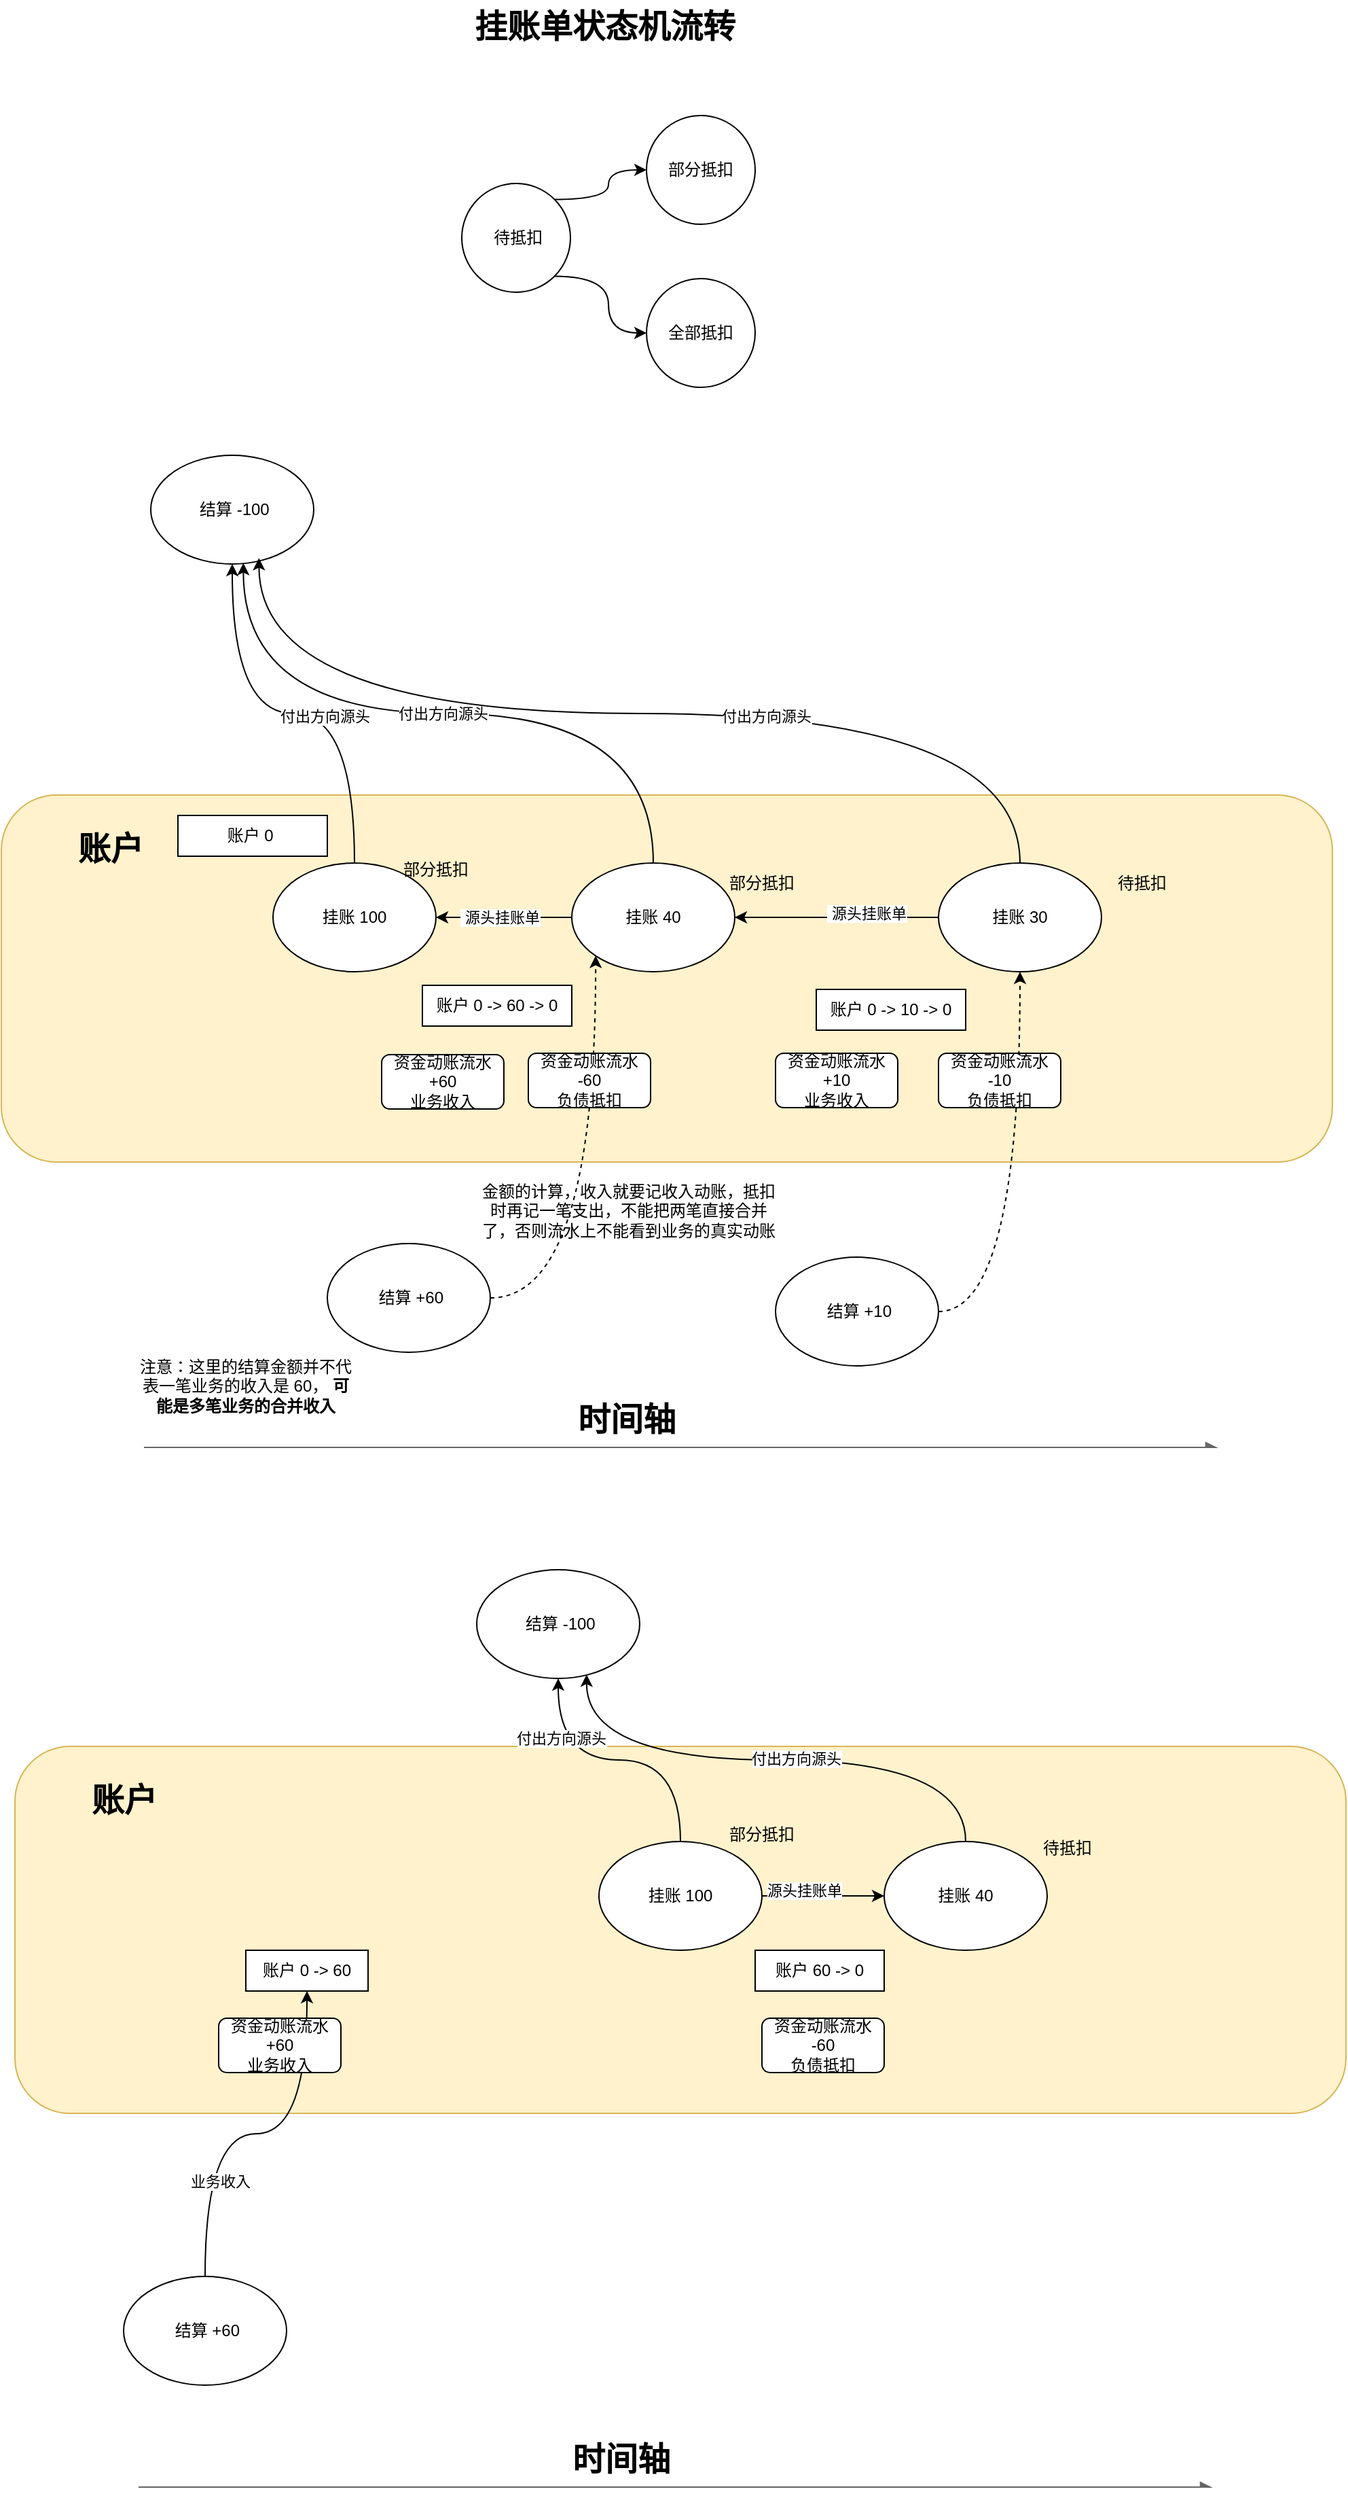 <mxfile version="24.7.17">
  <diagram name="Page-1" id="FDmgkn_FgRSuvjDNVWWI">
    <mxGraphModel dx="211" dy="3405" grid="1" gridSize="10" guides="1" tooltips="1" connect="1" arrows="1" fold="1" page="1" pageScale="1" pageWidth="827" pageHeight="1169" math="0" shadow="0">
      <root>
        <mxCell id="0" />
        <mxCell id="1" parent="0" />
        <mxCell id="SOMYrXpBg_lJUjriWc2L-1" value="" style="rounded=1;whiteSpace=wrap;html=1;fillColor=#fff2cc;strokeColor=#d6b656;" parent="1" vertex="1">
          <mxGeometry x="2160" y="-620" width="980" height="270" as="geometry" />
        </mxCell>
        <mxCell id="SOMYrXpBg_lJUjriWc2L-2" style="edgeStyle=orthogonalEdgeStyle;rounded=0;orthogonalLoop=1;jettySize=auto;html=1;exitX=0.5;exitY=0;exitDx=0;exitDy=0;entryX=0.5;entryY=1;entryDx=0;entryDy=0;curved=1;" parent="1" source="SOMYrXpBg_lJUjriWc2L-4" target="SOMYrXpBg_lJUjriWc2L-5" edge="1">
          <mxGeometry relative="1" as="geometry" />
        </mxCell>
        <mxCell id="SOMYrXpBg_lJUjriWc2L-3" value="付出方向源头" style="edgeLabel;html=1;align=center;verticalAlign=middle;resizable=0;points=[];" parent="SOMYrXpBg_lJUjriWc2L-2" vertex="1" connectable="0">
          <mxGeometry x="-0.146" y="2" relative="1" as="geometry">
            <mxPoint as="offset" />
          </mxGeometry>
        </mxCell>
        <mxCell id="SOMYrXpBg_lJUjriWc2L-4" value="挂账 100" style="ellipse;whiteSpace=wrap;html=1;" parent="1" vertex="1">
          <mxGeometry x="2360" y="-570" width="120" height="80" as="geometry" />
        </mxCell>
        <mxCell id="SOMYrXpBg_lJUjriWc2L-5" value="&amp;nbsp;结算 -100" style="ellipse;whiteSpace=wrap;html=1;" parent="1" vertex="1">
          <mxGeometry x="2270" y="-870" width="120" height="80" as="geometry" />
        </mxCell>
        <mxCell id="SOMYrXpBg_lJUjriWc2L-6" style="edgeStyle=orthogonalEdgeStyle;rounded=0;orthogonalLoop=1;jettySize=auto;html=1;exitX=1;exitY=0.5;exitDx=0;exitDy=0;entryX=0;entryY=1;entryDx=0;entryDy=0;curved=1;dashed=1;" parent="1" source="SOMYrXpBg_lJUjriWc2L-7" target="SOMYrXpBg_lJUjriWc2L-12" edge="1">
          <mxGeometry relative="1" as="geometry" />
        </mxCell>
        <mxCell id="SOMYrXpBg_lJUjriWc2L-7" value="&amp;nbsp;结算 +60" style="ellipse;whiteSpace=wrap;html=1;" parent="1" vertex="1">
          <mxGeometry x="2400" y="-290" width="120" height="80" as="geometry" />
        </mxCell>
        <mxCell id="SOMYrXpBg_lJUjriWc2L-8" style="edgeStyle=orthogonalEdgeStyle;rounded=0;orthogonalLoop=1;jettySize=auto;html=1;exitX=0;exitY=0.5;exitDx=0;exitDy=0;entryX=1;entryY=0.5;entryDx=0;entryDy=0;" parent="1" source="SOMYrXpBg_lJUjriWc2L-12" target="SOMYrXpBg_lJUjriWc2L-4" edge="1">
          <mxGeometry relative="1" as="geometry" />
        </mxCell>
        <mxCell id="SOMYrXpBg_lJUjriWc2L-9" value="&amp;nbsp;源头挂账单" style="edgeLabel;html=1;align=center;verticalAlign=middle;resizable=0;points=[];" parent="SOMYrXpBg_lJUjriWc2L-8" vertex="1" connectable="0">
          <mxGeometry x="0.09" relative="1" as="geometry">
            <mxPoint x="1" as="offset" />
          </mxGeometry>
        </mxCell>
        <mxCell id="SOMYrXpBg_lJUjriWc2L-10" style="edgeStyle=orthogonalEdgeStyle;rounded=0;orthogonalLoop=1;jettySize=auto;html=1;exitX=0.5;exitY=0;exitDx=0;exitDy=0;entryX=0.568;entryY=0.991;entryDx=0;entryDy=0;curved=1;entryPerimeter=0;" parent="1" source="SOMYrXpBg_lJUjriWc2L-12" target="SOMYrXpBg_lJUjriWc2L-5" edge="1">
          <mxGeometry relative="1" as="geometry" />
        </mxCell>
        <mxCell id="SOMYrXpBg_lJUjriWc2L-11" value="付出方向源头" style="edgeLabel;html=1;align=center;verticalAlign=middle;resizable=0;points=[];" parent="SOMYrXpBg_lJUjriWc2L-10" vertex="1" connectable="0">
          <mxGeometry x="0.157" y="-2" relative="1" as="geometry">
            <mxPoint x="37" y="2" as="offset" />
          </mxGeometry>
        </mxCell>
        <mxCell id="SOMYrXpBg_lJUjriWc2L-12" value="挂账 40" style="ellipse;whiteSpace=wrap;html=1;" parent="1" vertex="1">
          <mxGeometry x="2580" y="-570" width="120" height="80" as="geometry" />
        </mxCell>
        <mxCell id="SOMYrXpBg_lJUjriWc2L-13" value="" style="endArrow=async;html=1;rounded=0;fillColor=#f5f5f5;strokeColor=#666666;endFill=1;" parent="1" edge="1">
          <mxGeometry width="50" height="50" relative="1" as="geometry">
            <mxPoint x="2265" y="-140" as="sourcePoint" />
            <mxPoint x="3055" y="-140" as="targetPoint" />
          </mxGeometry>
        </mxCell>
        <mxCell id="SOMYrXpBg_lJUjriWc2L-14" value="时间轴" style="text;strokeColor=none;fillColor=none;html=1;fontSize=24;fontStyle=1;verticalAlign=middle;align=center;" parent="1" vertex="1">
          <mxGeometry x="2570" y="-180" width="100" height="40" as="geometry" />
        </mxCell>
        <mxCell id="SOMYrXpBg_lJUjriWc2L-15" style="edgeStyle=orthogonalEdgeStyle;rounded=0;orthogonalLoop=1;jettySize=auto;html=1;exitX=1;exitY=0.5;exitDx=0;exitDy=0;entryX=0.5;entryY=1;entryDx=0;entryDy=0;curved=1;dashed=1;" parent="1" source="SOMYrXpBg_lJUjriWc2L-16" target="SOMYrXpBg_lJUjriWc2L-21" edge="1">
          <mxGeometry relative="1" as="geometry" />
        </mxCell>
        <mxCell id="SOMYrXpBg_lJUjriWc2L-16" value="&amp;nbsp;结算 +10" style="ellipse;whiteSpace=wrap;html=1;" parent="1" vertex="1">
          <mxGeometry x="2730" y="-280" width="120" height="80" as="geometry" />
        </mxCell>
        <mxCell id="SOMYrXpBg_lJUjriWc2L-17" value="部分抵扣" style="text;html=1;align=center;verticalAlign=middle;whiteSpace=wrap;rounded=0;" parent="1" vertex="1">
          <mxGeometry x="2450" y="-580" width="60" height="30" as="geometry" />
        </mxCell>
        <mxCell id="SOMYrXpBg_lJUjriWc2L-18" value="部分抵扣" style="text;html=1;align=center;verticalAlign=middle;whiteSpace=wrap;rounded=0;" parent="1" vertex="1">
          <mxGeometry x="2690" y="-570" width="60" height="30" as="geometry" />
        </mxCell>
        <mxCell id="SOMYrXpBg_lJUjriWc2L-19" style="edgeStyle=orthogonalEdgeStyle;rounded=0;orthogonalLoop=1;jettySize=auto;html=1;exitX=0;exitY=0.5;exitDx=0;exitDy=0;entryX=1;entryY=0.5;entryDx=0;entryDy=0;" parent="1" source="SOMYrXpBg_lJUjriWc2L-21" target="SOMYrXpBg_lJUjriWc2L-12" edge="1">
          <mxGeometry relative="1" as="geometry" />
        </mxCell>
        <mxCell id="SOMYrXpBg_lJUjriWc2L-20" value="&amp;nbsp;源头挂账单" style="edgeLabel;html=1;align=center;verticalAlign=middle;resizable=0;points=[];" parent="SOMYrXpBg_lJUjriWc2L-19" vertex="1" connectable="0">
          <mxGeometry x="-0.273" y="-3" relative="1" as="geometry">
            <mxPoint x="1" as="offset" />
          </mxGeometry>
        </mxCell>
        <mxCell id="SOMYrXpBg_lJUjriWc2L-21" value="挂账 30" style="ellipse;whiteSpace=wrap;html=1;" parent="1" vertex="1">
          <mxGeometry x="2850" y="-570" width="120" height="80" as="geometry" />
        </mxCell>
        <mxCell id="SOMYrXpBg_lJUjriWc2L-22" value="待抵扣" style="text;html=1;align=center;verticalAlign=middle;whiteSpace=wrap;rounded=0;" parent="1" vertex="1">
          <mxGeometry x="2970" y="-570" width="60" height="30" as="geometry" />
        </mxCell>
        <mxCell id="SOMYrXpBg_lJUjriWc2L-23" value="资金动账流水&lt;div&gt;+60&lt;/div&gt;&lt;div&gt;业务收入&lt;/div&gt;" style="rounded=1;whiteSpace=wrap;html=1;" parent="1" vertex="1">
          <mxGeometry x="2440" y="-429" width="90" height="40" as="geometry" />
        </mxCell>
        <mxCell id="SOMYrXpBg_lJUjriWc2L-24" value="资金动账流水&lt;div&gt;-60&lt;/div&gt;&lt;div&gt;负债抵扣&lt;/div&gt;" style="rounded=1;whiteSpace=wrap;html=1;" parent="1" vertex="1">
          <mxGeometry x="2548" y="-430" width="90" height="40" as="geometry" />
        </mxCell>
        <mxCell id="SOMYrXpBg_lJUjriWc2L-25" value="资金动账流水&lt;div&gt;+10&lt;/div&gt;&lt;div&gt;业务收入&lt;/div&gt;" style="rounded=1;whiteSpace=wrap;html=1;" parent="1" vertex="1">
          <mxGeometry x="2730" y="-430" width="90" height="40" as="geometry" />
        </mxCell>
        <mxCell id="SOMYrXpBg_lJUjriWc2L-26" value="资金动账流水&lt;div&gt;-10&lt;/div&gt;&lt;div&gt;负债抵扣&lt;/div&gt;" style="rounded=1;whiteSpace=wrap;html=1;" parent="1" vertex="1">
          <mxGeometry x="2850" y="-430" width="90" height="40" as="geometry" />
        </mxCell>
        <mxCell id="SOMYrXpBg_lJUjriWc2L-27" style="edgeStyle=orthogonalEdgeStyle;rounded=0;orthogonalLoop=1;jettySize=auto;html=1;exitX=1;exitY=0;exitDx=0;exitDy=0;entryX=0;entryY=0.5;entryDx=0;entryDy=0;curved=1;" parent="1" source="SOMYrXpBg_lJUjriWc2L-29" target="SOMYrXpBg_lJUjriWc2L-30" edge="1">
          <mxGeometry relative="1" as="geometry" />
        </mxCell>
        <mxCell id="SOMYrXpBg_lJUjriWc2L-28" style="edgeStyle=orthogonalEdgeStyle;rounded=0;orthogonalLoop=1;jettySize=auto;html=1;exitX=1;exitY=1;exitDx=0;exitDy=0;entryX=0;entryY=0.5;entryDx=0;entryDy=0;curved=1;" parent="1" source="SOMYrXpBg_lJUjriWc2L-29" target="SOMYrXpBg_lJUjriWc2L-31" edge="1">
          <mxGeometry relative="1" as="geometry" />
        </mxCell>
        <mxCell id="SOMYrXpBg_lJUjriWc2L-29" value="&amp;nbsp;待抵扣" style="ellipse;whiteSpace=wrap;html=1;aspect=fixed;" parent="1" vertex="1">
          <mxGeometry x="2499" y="-1070" width="80" height="80" as="geometry" />
        </mxCell>
        <mxCell id="SOMYrXpBg_lJUjriWc2L-30" value="部分抵扣" style="ellipse;whiteSpace=wrap;html=1;aspect=fixed;" parent="1" vertex="1">
          <mxGeometry x="2635" y="-1120" width="80" height="80" as="geometry" />
        </mxCell>
        <mxCell id="SOMYrXpBg_lJUjriWc2L-31" value="全部抵扣" style="ellipse;whiteSpace=wrap;html=1;aspect=fixed;" parent="1" vertex="1">
          <mxGeometry x="2635" y="-1000" width="80" height="80" as="geometry" />
        </mxCell>
        <mxCell id="SOMYrXpBg_lJUjriWc2L-32" value="挂账单状态机流转" style="text;strokeColor=none;fillColor=none;html=1;fontSize=24;fontStyle=1;verticalAlign=middle;align=center;" parent="1" vertex="1">
          <mxGeometry x="2554" y="-1205" width="100" height="40" as="geometry" />
        </mxCell>
        <mxCell id="SOMYrXpBg_lJUjriWc2L-33" value="账户" style="text;strokeColor=none;fillColor=none;html=1;fontSize=24;fontStyle=1;verticalAlign=middle;align=center;" parent="1" vertex="1">
          <mxGeometry x="2190" y="-600" width="100" height="40" as="geometry" />
        </mxCell>
        <mxCell id="SOMYrXpBg_lJUjriWc2L-34" style="edgeStyle=orthogonalEdgeStyle;rounded=0;orthogonalLoop=1;jettySize=auto;html=1;exitX=0.5;exitY=0;exitDx=0;exitDy=0;entryX=0.664;entryY=0.946;entryDx=0;entryDy=0;entryPerimeter=0;curved=1;" parent="1" source="SOMYrXpBg_lJUjriWc2L-21" target="SOMYrXpBg_lJUjriWc2L-5" edge="1">
          <mxGeometry relative="1" as="geometry" />
        </mxCell>
        <mxCell id="SOMYrXpBg_lJUjriWc2L-35" value="付出方向源头" style="edgeLabel;html=1;align=center;verticalAlign=middle;resizable=0;points=[];" parent="SOMYrXpBg_lJUjriWc2L-34" vertex="1" connectable="0">
          <mxGeometry x="-0.243" y="2" relative="1" as="geometry">
            <mxPoint as="offset" />
          </mxGeometry>
        </mxCell>
        <mxCell id="SOMYrXpBg_lJUjriWc2L-36" value="" style="rounded=1;whiteSpace=wrap;html=1;fillColor=#fff2cc;strokeColor=#d6b656;" parent="1" vertex="1">
          <mxGeometry x="2170" y="80" width="980" height="270" as="geometry" />
        </mxCell>
        <mxCell id="SOMYrXpBg_lJUjriWc2L-37" value="账户" style="text;strokeColor=none;fillColor=none;html=1;fontSize=24;fontStyle=1;verticalAlign=middle;align=center;" parent="1" vertex="1">
          <mxGeometry x="2200" y="100" width="100" height="40" as="geometry" />
        </mxCell>
        <mxCell id="SOMYrXpBg_lJUjriWc2L-38" style="edgeStyle=orthogonalEdgeStyle;rounded=0;orthogonalLoop=1;jettySize=auto;html=1;exitX=0.5;exitY=0;exitDx=0;exitDy=0;entryX=0.5;entryY=1;entryDx=0;entryDy=0;curved=1;" parent="1" source="SOMYrXpBg_lJUjriWc2L-40" target="SOMYrXpBg_lJUjriWc2L-41" edge="1">
          <mxGeometry relative="1" as="geometry" />
        </mxCell>
        <mxCell id="SOMYrXpBg_lJUjriWc2L-39" value="业务收入" style="edgeLabel;html=1;align=center;verticalAlign=middle;resizable=0;points=[];" parent="SOMYrXpBg_lJUjriWc2L-38" vertex="1" connectable="0">
          <mxGeometry x="-0.51" y="-11" relative="1" as="geometry">
            <mxPoint as="offset" />
          </mxGeometry>
        </mxCell>
        <mxCell id="SOMYrXpBg_lJUjriWc2L-40" value="&amp;nbsp;结算 +60" style="ellipse;whiteSpace=wrap;html=1;" parent="1" vertex="1">
          <mxGeometry x="2250" y="470" width="120" height="80" as="geometry" />
        </mxCell>
        <mxCell id="SOMYrXpBg_lJUjriWc2L-41" value="账户 0 -&amp;gt; 60" style="rounded=0;whiteSpace=wrap;html=1;" parent="1" vertex="1">
          <mxGeometry x="2340" y="230" width="90" height="30" as="geometry" />
        </mxCell>
        <mxCell id="SOMYrXpBg_lJUjriWc2L-42" value="资金动账流水&lt;div&gt;+60&lt;/div&gt;&lt;div&gt;业务收入&lt;/div&gt;" style="rounded=1;whiteSpace=wrap;html=1;" parent="1" vertex="1">
          <mxGeometry x="2320" y="280" width="90" height="40" as="geometry" />
        </mxCell>
        <mxCell id="SOMYrXpBg_lJUjriWc2L-43" value="&amp;nbsp;结算 -100" style="ellipse;whiteSpace=wrap;html=1;" parent="1" vertex="1">
          <mxGeometry x="2510" y="-50" width="120" height="80" as="geometry" />
        </mxCell>
        <mxCell id="SOMYrXpBg_lJUjriWc2L-44" style="edgeStyle=orthogonalEdgeStyle;rounded=0;orthogonalLoop=1;jettySize=auto;html=1;exitX=0.5;exitY=0;exitDx=0;exitDy=0;entryX=0.5;entryY=1;entryDx=0;entryDy=0;curved=1;" parent="1" source="SOMYrXpBg_lJUjriWc2L-48" target="SOMYrXpBg_lJUjriWc2L-43" edge="1">
          <mxGeometry relative="1" as="geometry" />
        </mxCell>
        <mxCell id="SOMYrXpBg_lJUjriWc2L-45" value="付出方向源头" style="edgeLabel;html=1;align=center;verticalAlign=middle;resizable=0;points=[];" parent="SOMYrXpBg_lJUjriWc2L-44" vertex="1" connectable="0">
          <mxGeometry x="0.585" y="-2" relative="1" as="geometry">
            <mxPoint as="offset" />
          </mxGeometry>
        </mxCell>
        <mxCell id="SOMYrXpBg_lJUjriWc2L-46" style="edgeStyle=orthogonalEdgeStyle;rounded=0;orthogonalLoop=1;jettySize=auto;html=1;exitX=1;exitY=0.5;exitDx=0;exitDy=0;entryX=0;entryY=0.5;entryDx=0;entryDy=0;" parent="1" source="SOMYrXpBg_lJUjriWc2L-48" target="SOMYrXpBg_lJUjriWc2L-49" edge="1">
          <mxGeometry relative="1" as="geometry" />
        </mxCell>
        <mxCell id="SOMYrXpBg_lJUjriWc2L-47" value="源头挂账单" style="edgeLabel;html=1;align=center;verticalAlign=middle;resizable=0;points=[];" parent="SOMYrXpBg_lJUjriWc2L-46" vertex="1" connectable="0">
          <mxGeometry x="-0.314" y="4" relative="1" as="geometry">
            <mxPoint as="offset" />
          </mxGeometry>
        </mxCell>
        <mxCell id="SOMYrXpBg_lJUjriWc2L-48" value="挂账 100" style="ellipse;whiteSpace=wrap;html=1;" parent="1" vertex="1">
          <mxGeometry x="2600" y="150" width="120" height="80" as="geometry" />
        </mxCell>
        <mxCell id="SOMYrXpBg_lJUjriWc2L-49" value="挂账 40" style="ellipse;whiteSpace=wrap;html=1;" parent="1" vertex="1">
          <mxGeometry x="2810" y="150" width="120" height="80" as="geometry" />
        </mxCell>
        <mxCell id="SOMYrXpBg_lJUjriWc2L-50" value="资金动账流水&lt;div&gt;-60&lt;/div&gt;&lt;div&gt;负债抵扣&lt;/div&gt;" style="rounded=1;whiteSpace=wrap;html=1;" parent="1" vertex="1">
          <mxGeometry x="2720" y="280" width="90" height="40" as="geometry" />
        </mxCell>
        <mxCell id="SOMYrXpBg_lJUjriWc2L-51" value="账户 60 -&amp;gt; 0" style="rounded=0;whiteSpace=wrap;html=1;" parent="1" vertex="1">
          <mxGeometry x="2715" y="230" width="95" height="30" as="geometry" />
        </mxCell>
        <mxCell id="SOMYrXpBg_lJUjriWc2L-52" value="账户 0 -&amp;gt; 60 -&amp;gt; 0" style="rounded=0;whiteSpace=wrap;html=1;" parent="1" vertex="1">
          <mxGeometry x="2470" y="-480" width="110" height="30" as="geometry" />
        </mxCell>
        <mxCell id="SOMYrXpBg_lJUjriWc2L-53" value="账户 0 -&amp;gt; 10 -&amp;gt; 0" style="rounded=0;whiteSpace=wrap;html=1;" parent="1" vertex="1">
          <mxGeometry x="2760" y="-477" width="110" height="30" as="geometry" />
        </mxCell>
        <mxCell id="SOMYrXpBg_lJUjriWc2L-54" value="账户 0&amp;nbsp;" style="rounded=0;whiteSpace=wrap;html=1;" parent="1" vertex="1">
          <mxGeometry x="2290" y="-605" width="110" height="30" as="geometry" />
        </mxCell>
        <mxCell id="SOMYrXpBg_lJUjriWc2L-55" value="" style="endArrow=async;html=1;rounded=0;fillColor=#f5f5f5;strokeColor=#666666;endFill=1;" parent="1" edge="1">
          <mxGeometry width="50" height="50" relative="1" as="geometry">
            <mxPoint x="2261" y="625" as="sourcePoint" />
            <mxPoint x="3051" y="625" as="targetPoint" />
          </mxGeometry>
        </mxCell>
        <mxCell id="SOMYrXpBg_lJUjriWc2L-56" value="时间轴" style="text;strokeColor=none;fillColor=none;html=1;fontSize=24;fontStyle=1;verticalAlign=middle;align=center;" parent="1" vertex="1">
          <mxGeometry x="2566" y="585" width="100" height="40" as="geometry" />
        </mxCell>
        <mxCell id="SOMYrXpBg_lJUjriWc2L-57" style="edgeStyle=orthogonalEdgeStyle;rounded=0;orthogonalLoop=1;jettySize=auto;html=1;exitX=0.5;exitY=0;exitDx=0;exitDy=0;entryX=0.674;entryY=0.964;entryDx=0;entryDy=0;entryPerimeter=0;curved=1;" parent="1" source="SOMYrXpBg_lJUjriWc2L-49" target="SOMYrXpBg_lJUjriWc2L-43" edge="1">
          <mxGeometry relative="1" as="geometry" />
        </mxCell>
        <mxCell id="SOMYrXpBg_lJUjriWc2L-58" value="付出方向源头" style="edgeLabel;html=1;align=center;verticalAlign=middle;resizable=0;points=[];" parent="SOMYrXpBg_lJUjriWc2L-57" vertex="1" connectable="0">
          <mxGeometry x="-0.077" y="-1" relative="1" as="geometry">
            <mxPoint as="offset" />
          </mxGeometry>
        </mxCell>
        <mxCell id="SOMYrXpBg_lJUjriWc2L-59" value="部分抵扣" style="text;html=1;align=center;verticalAlign=middle;whiteSpace=wrap;rounded=0;" parent="1" vertex="1">
          <mxGeometry x="2690" y="130" width="60" height="30" as="geometry" />
        </mxCell>
        <mxCell id="SOMYrXpBg_lJUjriWc2L-60" value="待抵扣" style="text;html=1;align=center;verticalAlign=middle;whiteSpace=wrap;rounded=0;" parent="1" vertex="1">
          <mxGeometry x="2915" y="140" width="60" height="30" as="geometry" />
        </mxCell>
        <mxCell id="eGrynx8y7i77gDBAspKC-1" value="注意：这里的结算金额并不代表一笔业务的收入是 60， &lt;b&gt;可能是多笔业务的合并收入&lt;/b&gt;" style="text;html=1;align=center;verticalAlign=middle;whiteSpace=wrap;rounded=0;" vertex="1" parent="1">
          <mxGeometry x="2260" y="-200" width="160" height="30" as="geometry" />
        </mxCell>
        <mxCell id="eGrynx8y7i77gDBAspKC-2" value="金额的计算，收入就要记收入动账，抵扣时再记一笔支出，不能把两笔直接合并了，否则流水上不能看到业务的真实动账" style="text;html=1;align=center;verticalAlign=middle;whiteSpace=wrap;rounded=0;" vertex="1" parent="1">
          <mxGeometry x="2512" y="-329" width="220" height="30" as="geometry" />
        </mxCell>
      </root>
    </mxGraphModel>
  </diagram>
</mxfile>
